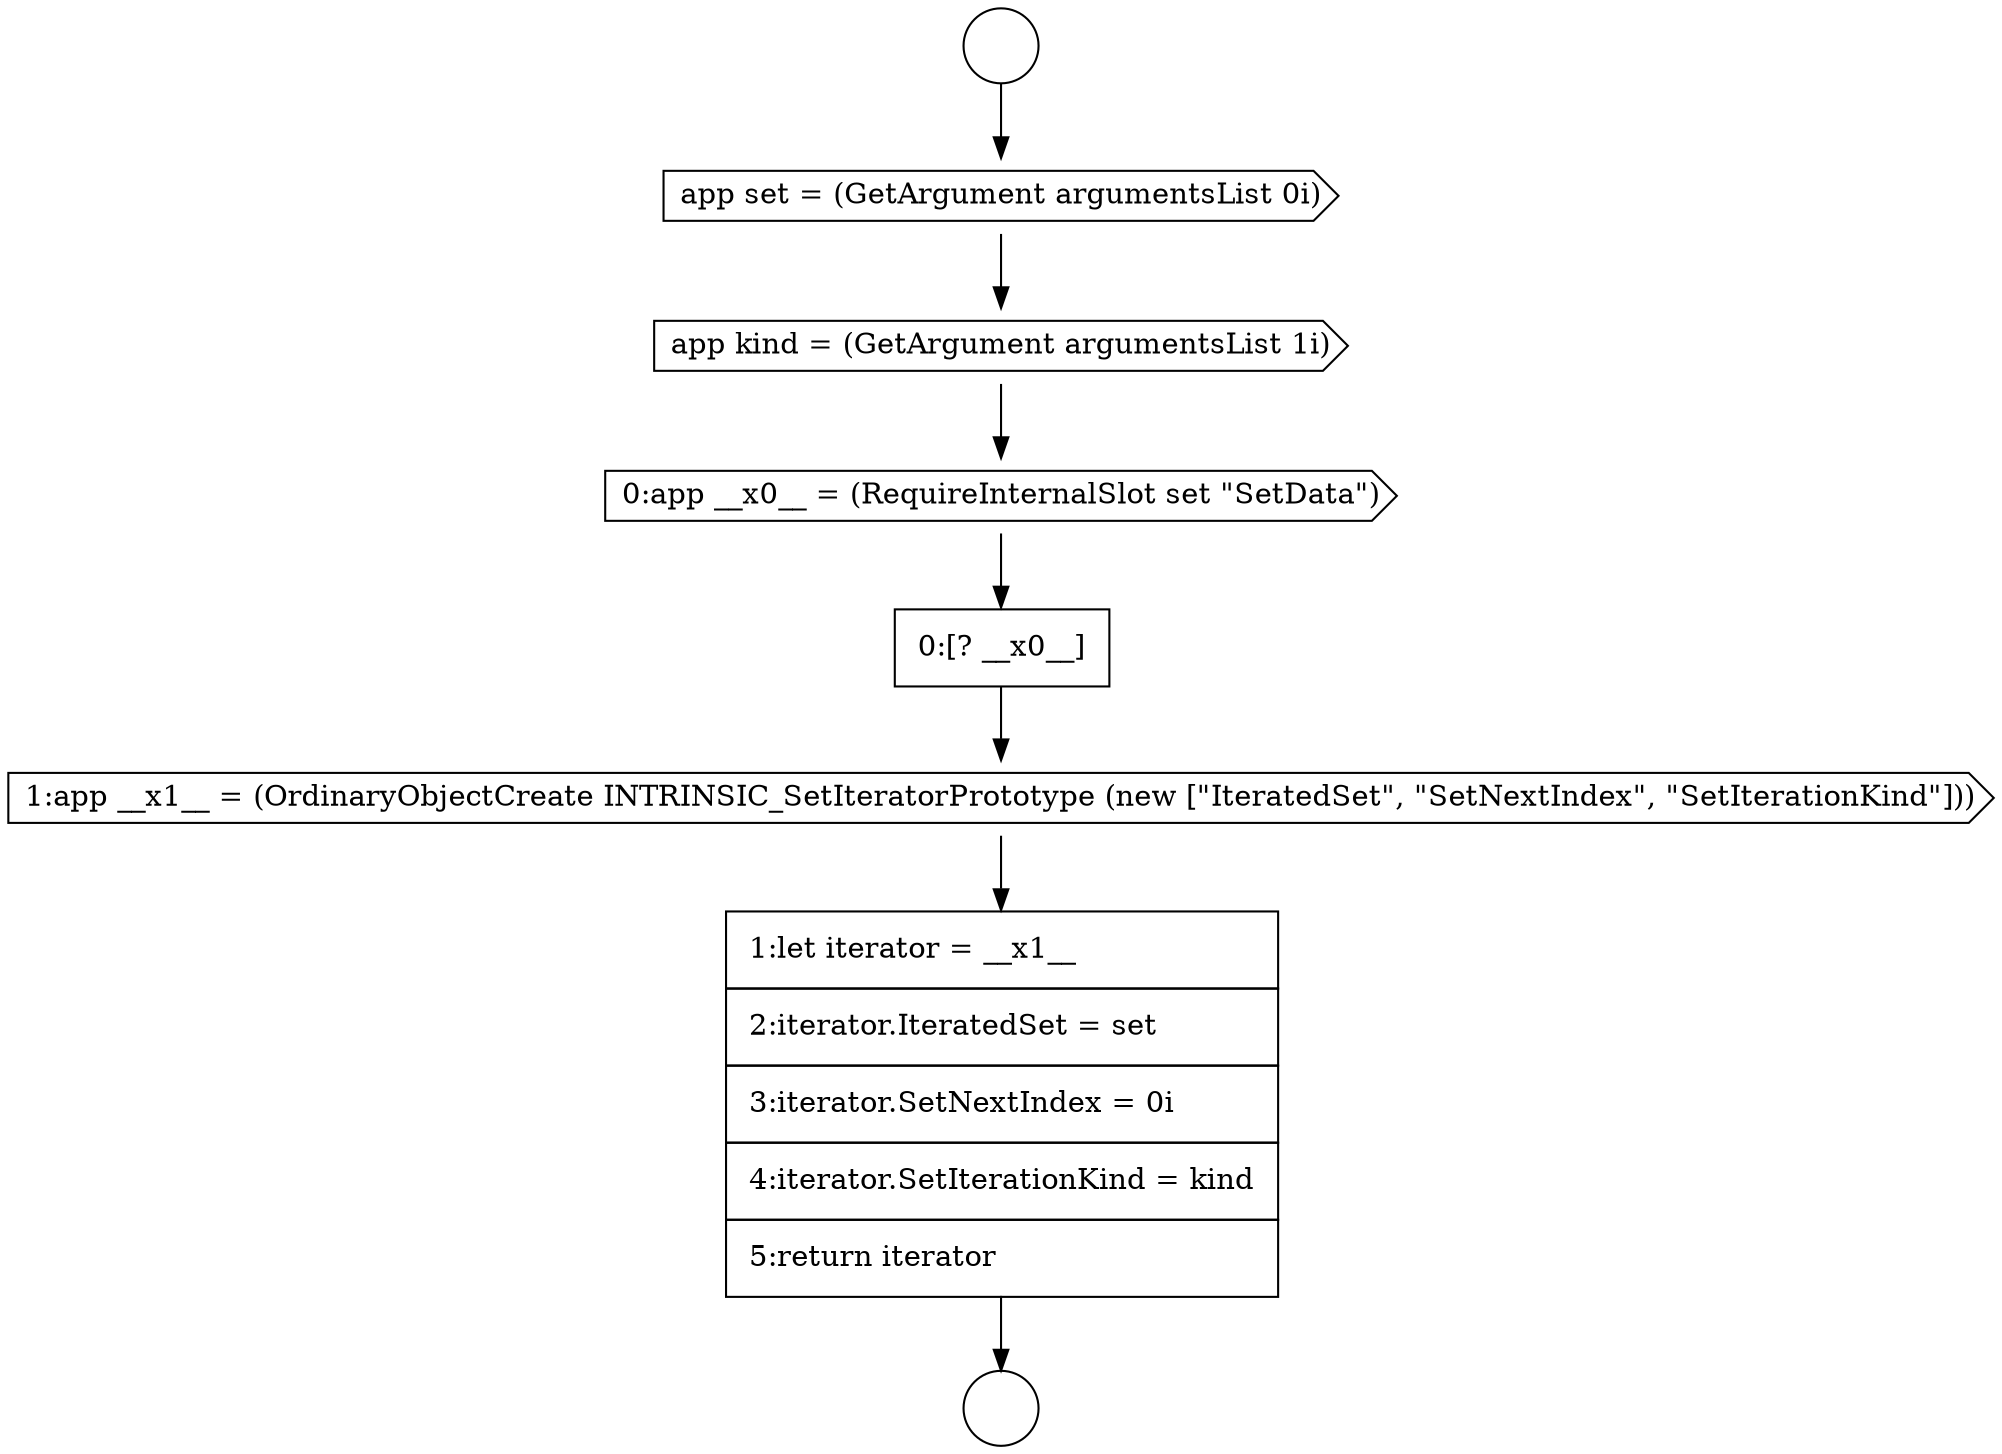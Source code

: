 digraph {
  node16730 [shape=none, margin=0, label=<<font color="black">
    <table border="0" cellborder="1" cellspacing="0" cellpadding="10">
      <tr><td align="left">0:[? __x0__]</td></tr>
    </table>
  </font>> color="black" fillcolor="white" style=filled]
  node16725 [shape=circle label=" " color="black" fillcolor="white" style=filled]
  node16729 [shape=cds, label=<<font color="black">0:app __x0__ = (RequireInternalSlot set &quot;SetData&quot;)</font>> color="black" fillcolor="white" style=filled]
  node16726 [shape=circle label=" " color="black" fillcolor="white" style=filled]
  node16732 [shape=none, margin=0, label=<<font color="black">
    <table border="0" cellborder="1" cellspacing="0" cellpadding="10">
      <tr><td align="left">1:let iterator = __x1__</td></tr>
      <tr><td align="left">2:iterator.IteratedSet = set</td></tr>
      <tr><td align="left">3:iterator.SetNextIndex = 0i</td></tr>
      <tr><td align="left">4:iterator.SetIterationKind = kind</td></tr>
      <tr><td align="left">5:return iterator</td></tr>
    </table>
  </font>> color="black" fillcolor="white" style=filled]
  node16731 [shape=cds, label=<<font color="black">1:app __x1__ = (OrdinaryObjectCreate INTRINSIC_SetIteratorPrototype (new [&quot;IteratedSet&quot;, &quot;SetNextIndex&quot;, &quot;SetIterationKind&quot;]))</font>> color="black" fillcolor="white" style=filled]
  node16727 [shape=cds, label=<<font color="black">app set = (GetArgument argumentsList 0i)</font>> color="black" fillcolor="white" style=filled]
  node16728 [shape=cds, label=<<font color="black">app kind = (GetArgument argumentsList 1i)</font>> color="black" fillcolor="white" style=filled]
  node16725 -> node16727 [ color="black"]
  node16731 -> node16732 [ color="black"]
  node16729 -> node16730 [ color="black"]
  node16727 -> node16728 [ color="black"]
  node16730 -> node16731 [ color="black"]
  node16728 -> node16729 [ color="black"]
  node16732 -> node16726 [ color="black"]
}

